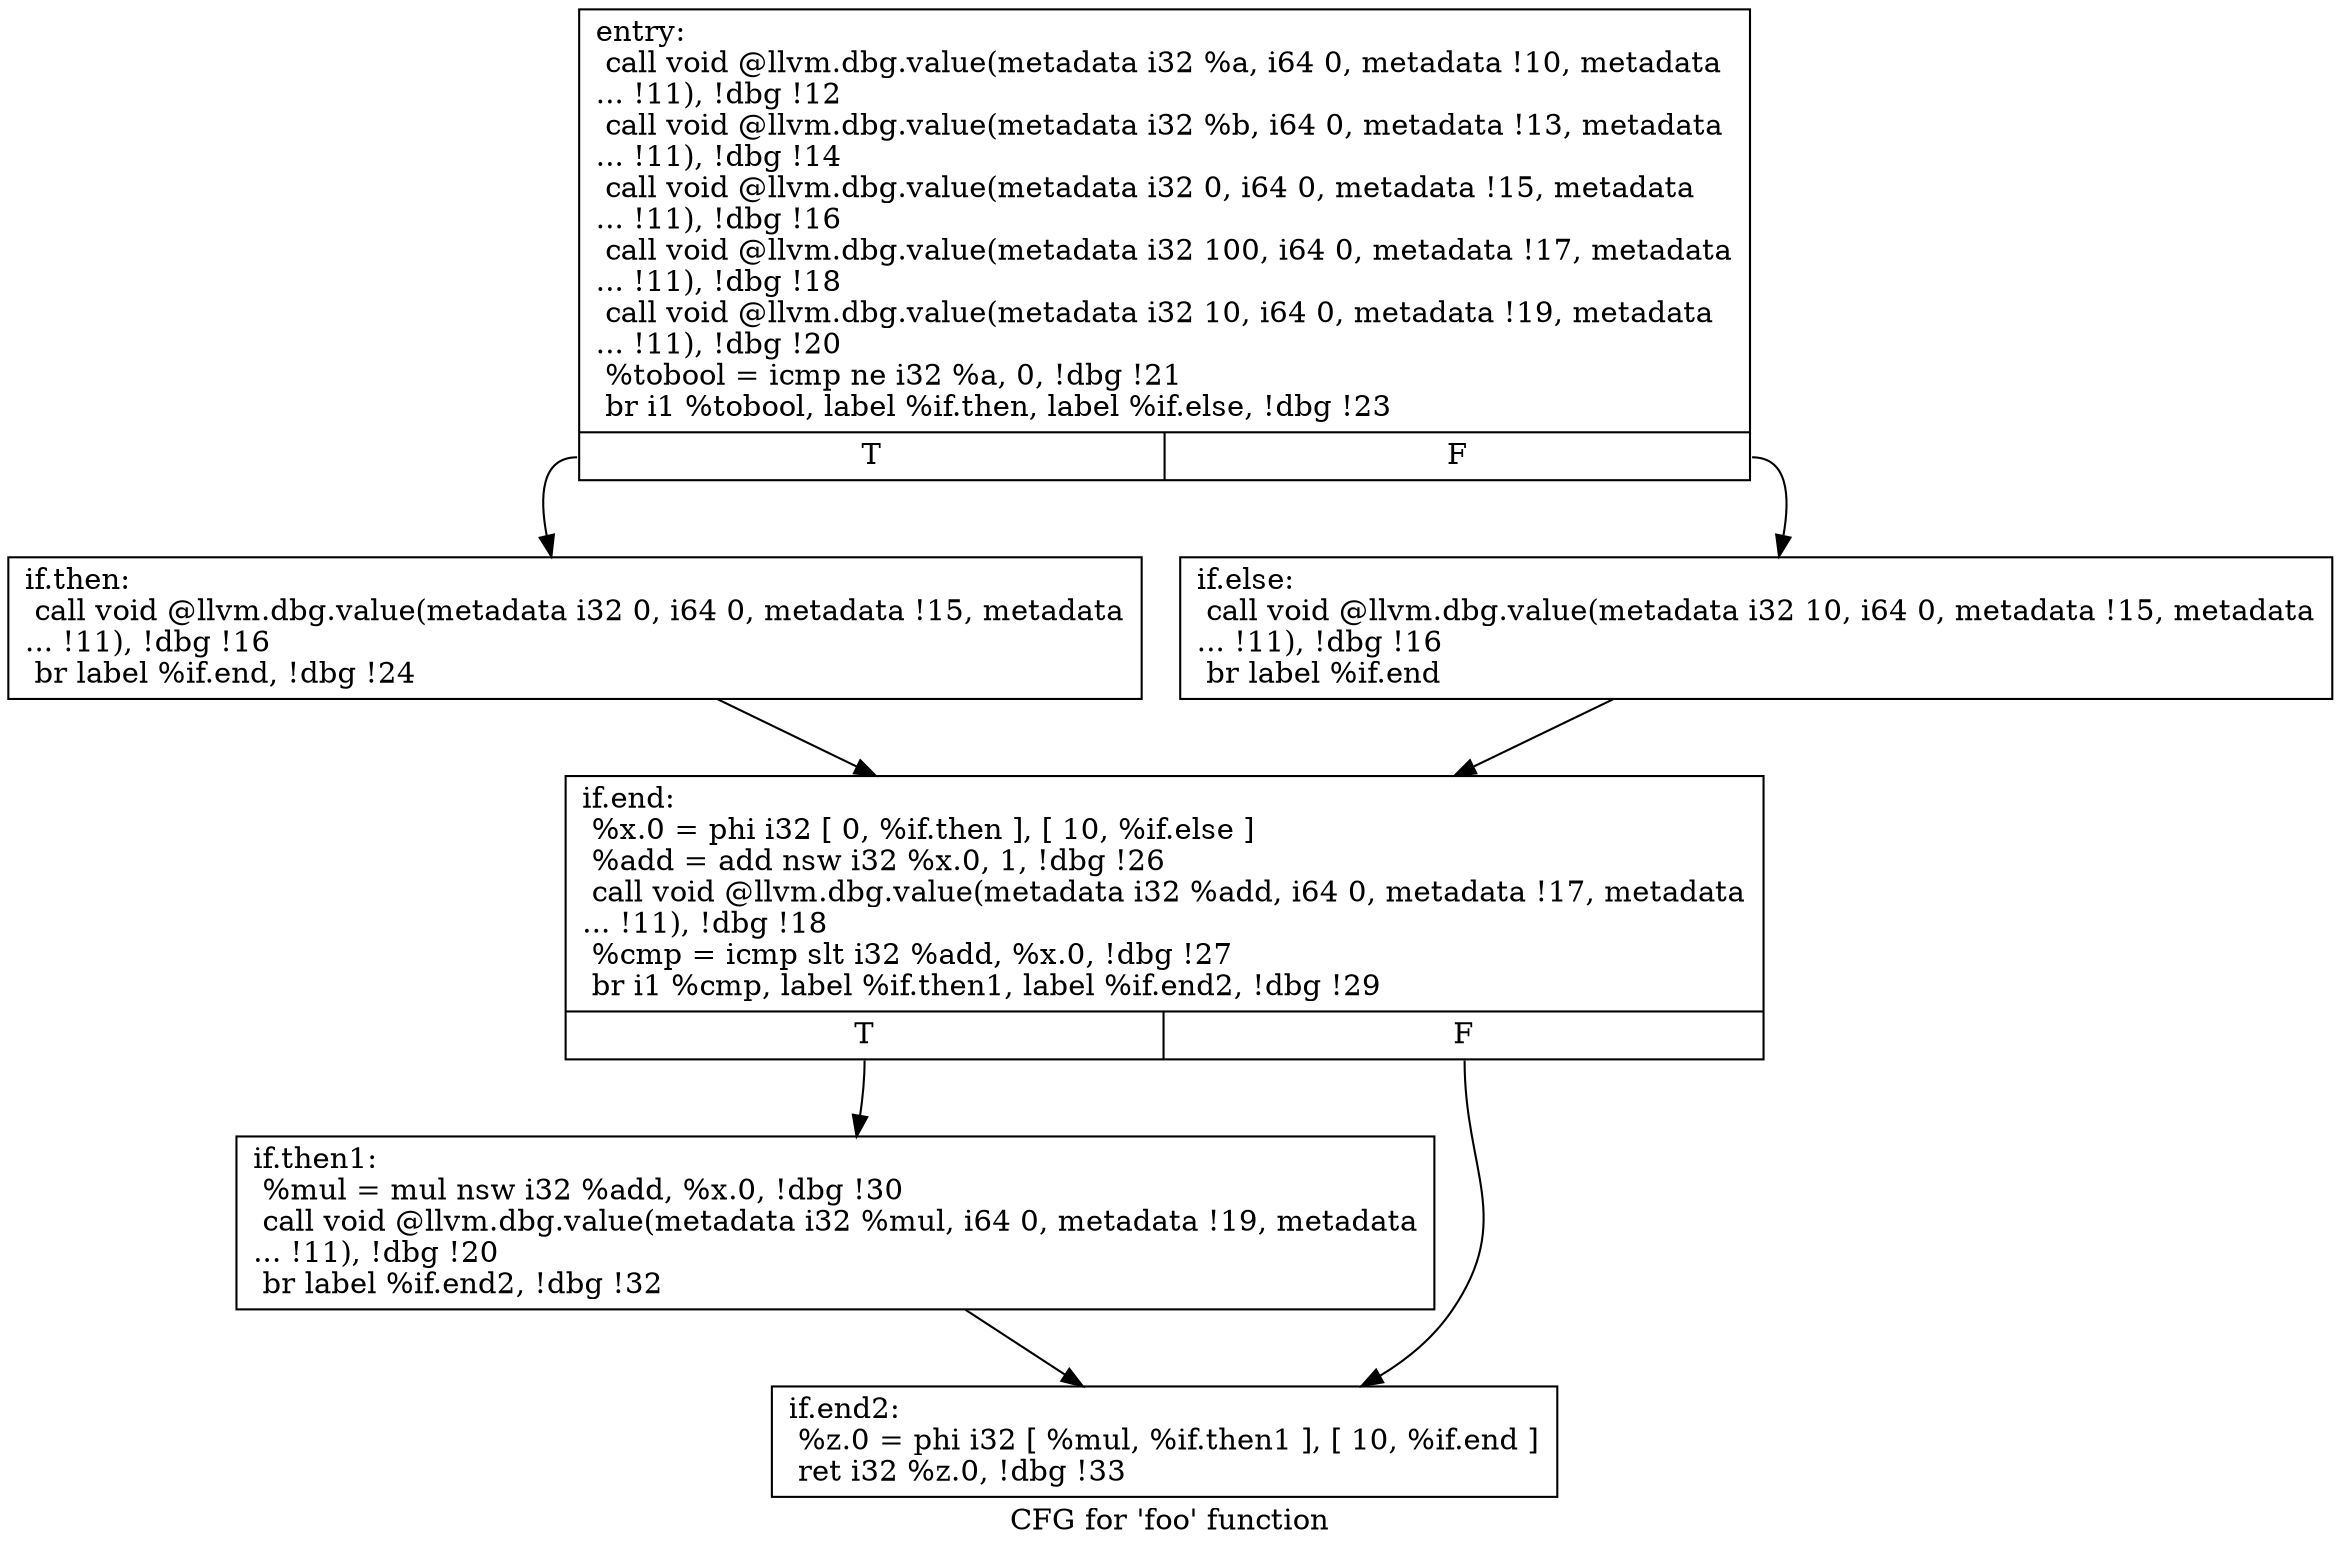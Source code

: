 digraph "CFG for 'foo' function" {
	label="CFG for 'foo' function";

	Node0x7264af0 [shape=record,label="{entry:\l  call void @llvm.dbg.value(metadata i32 %a, i64 0, metadata !10, metadata\l... !11), !dbg !12\l  call void @llvm.dbg.value(metadata i32 %b, i64 0, metadata !13, metadata\l... !11), !dbg !14\l  call void @llvm.dbg.value(metadata i32 0, i64 0, metadata !15, metadata\l... !11), !dbg !16\l  call void @llvm.dbg.value(metadata i32 100, i64 0, metadata !17, metadata\l... !11), !dbg !18\l  call void @llvm.dbg.value(metadata i32 10, i64 0, metadata !19, metadata\l... !11), !dbg !20\l  %tobool = icmp ne i32 %a, 0, !dbg !21\l  br i1 %tobool, label %if.then, label %if.else, !dbg !23\l|{<s0>T|<s1>F}}"];
	Node0x7264af0:s0 -> Node0x727ce00;
	Node0x7264af0:s1 -> Node0x727ceb0;
	Node0x727ce00 [shape=record,label="{if.then:                                          \l  call void @llvm.dbg.value(metadata i32 0, i64 0, metadata !15, metadata\l... !11), !dbg !16\l  br label %if.end, !dbg !24\l}"];
	Node0x727ce00 -> Node0x727cff0;
	Node0x727ceb0 [shape=record,label="{if.else:                                          \l  call void @llvm.dbg.value(metadata i32 10, i64 0, metadata !15, metadata\l... !11), !dbg !16\l  br label %if.end\l}"];
	Node0x727ceb0 -> Node0x727cff0;
	Node0x727cff0 [shape=record,label="{if.end:                                           \l  %x.0 = phi i32 [ 0, %if.then ], [ 10, %if.else ]\l  %add = add nsw i32 %x.0, 1, !dbg !26\l  call void @llvm.dbg.value(metadata i32 %add, i64 0, metadata !17, metadata\l... !11), !dbg !18\l  %cmp = icmp slt i32 %add, %x.0, !dbg !27\l  br i1 %cmp, label %if.then1, label %if.end2, !dbg !29\l|{<s0>T|<s1>F}}"];
	Node0x727cff0:s0 -> Node0x727e7e0;
	Node0x727cff0:s1 -> Node0x727e8a0;
	Node0x727e7e0 [shape=record,label="{if.then1:                                         \l  %mul = mul nsw i32 %add, %x.0, !dbg !30\l  call void @llvm.dbg.value(metadata i32 %mul, i64 0, metadata !19, metadata\l... !11), !dbg !20\l  br label %if.end2, !dbg !32\l}"];
	Node0x727e7e0 -> Node0x727e8a0;
	Node0x727e8a0 [shape=record,label="{if.end2:                                          \l  %z.0 = phi i32 [ %mul, %if.then1 ], [ 10, %if.end ]\l  ret i32 %z.0, !dbg !33\l}"];
}
